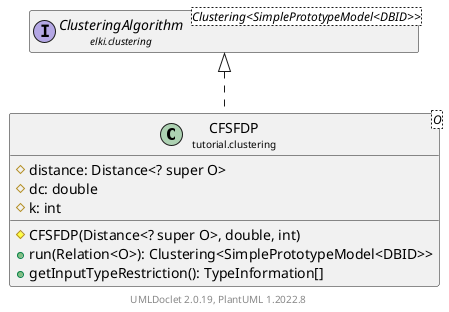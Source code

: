 @startuml
    remove .*\.(Instance|Par|Parameterizer|Factory)$
    set namespaceSeparator none
    hide empty fields
    hide empty methods

    class "<size:14>CFSFDP\n<size:10>tutorial.clustering" as tutorial.clustering.CFSFDP<O> [[CFSFDP.html]] {
        #distance: Distance<? super O>
        #dc: double
        #k: int
        #CFSFDP(Distance<? super O>, double, int)
        +run(Relation<O>): Clustering<SimplePrototypeModel<DBID>>
        +getInputTypeRestriction(): TypeInformation[]
    }

    interface "<size:14>ClusteringAlgorithm\n<size:10>elki.clustering" as elki.clustering.ClusteringAlgorithm<Clustering<SimplePrototypeModel<DBID>>> [[../../elki/clustering/ClusteringAlgorithm.html]]
    class "<size:14>CFSFDP.Par\n<size:10>tutorial.clustering" as tutorial.clustering.CFSFDP.Par<O> [[CFSFDP.Par.html]]

    elki.clustering.ClusteringAlgorithm <|.. tutorial.clustering.CFSFDP
    tutorial.clustering.CFSFDP +-- tutorial.clustering.CFSFDP.Par

    center footer UMLDoclet 2.0.19, PlantUML 1.2022.8
@enduml
